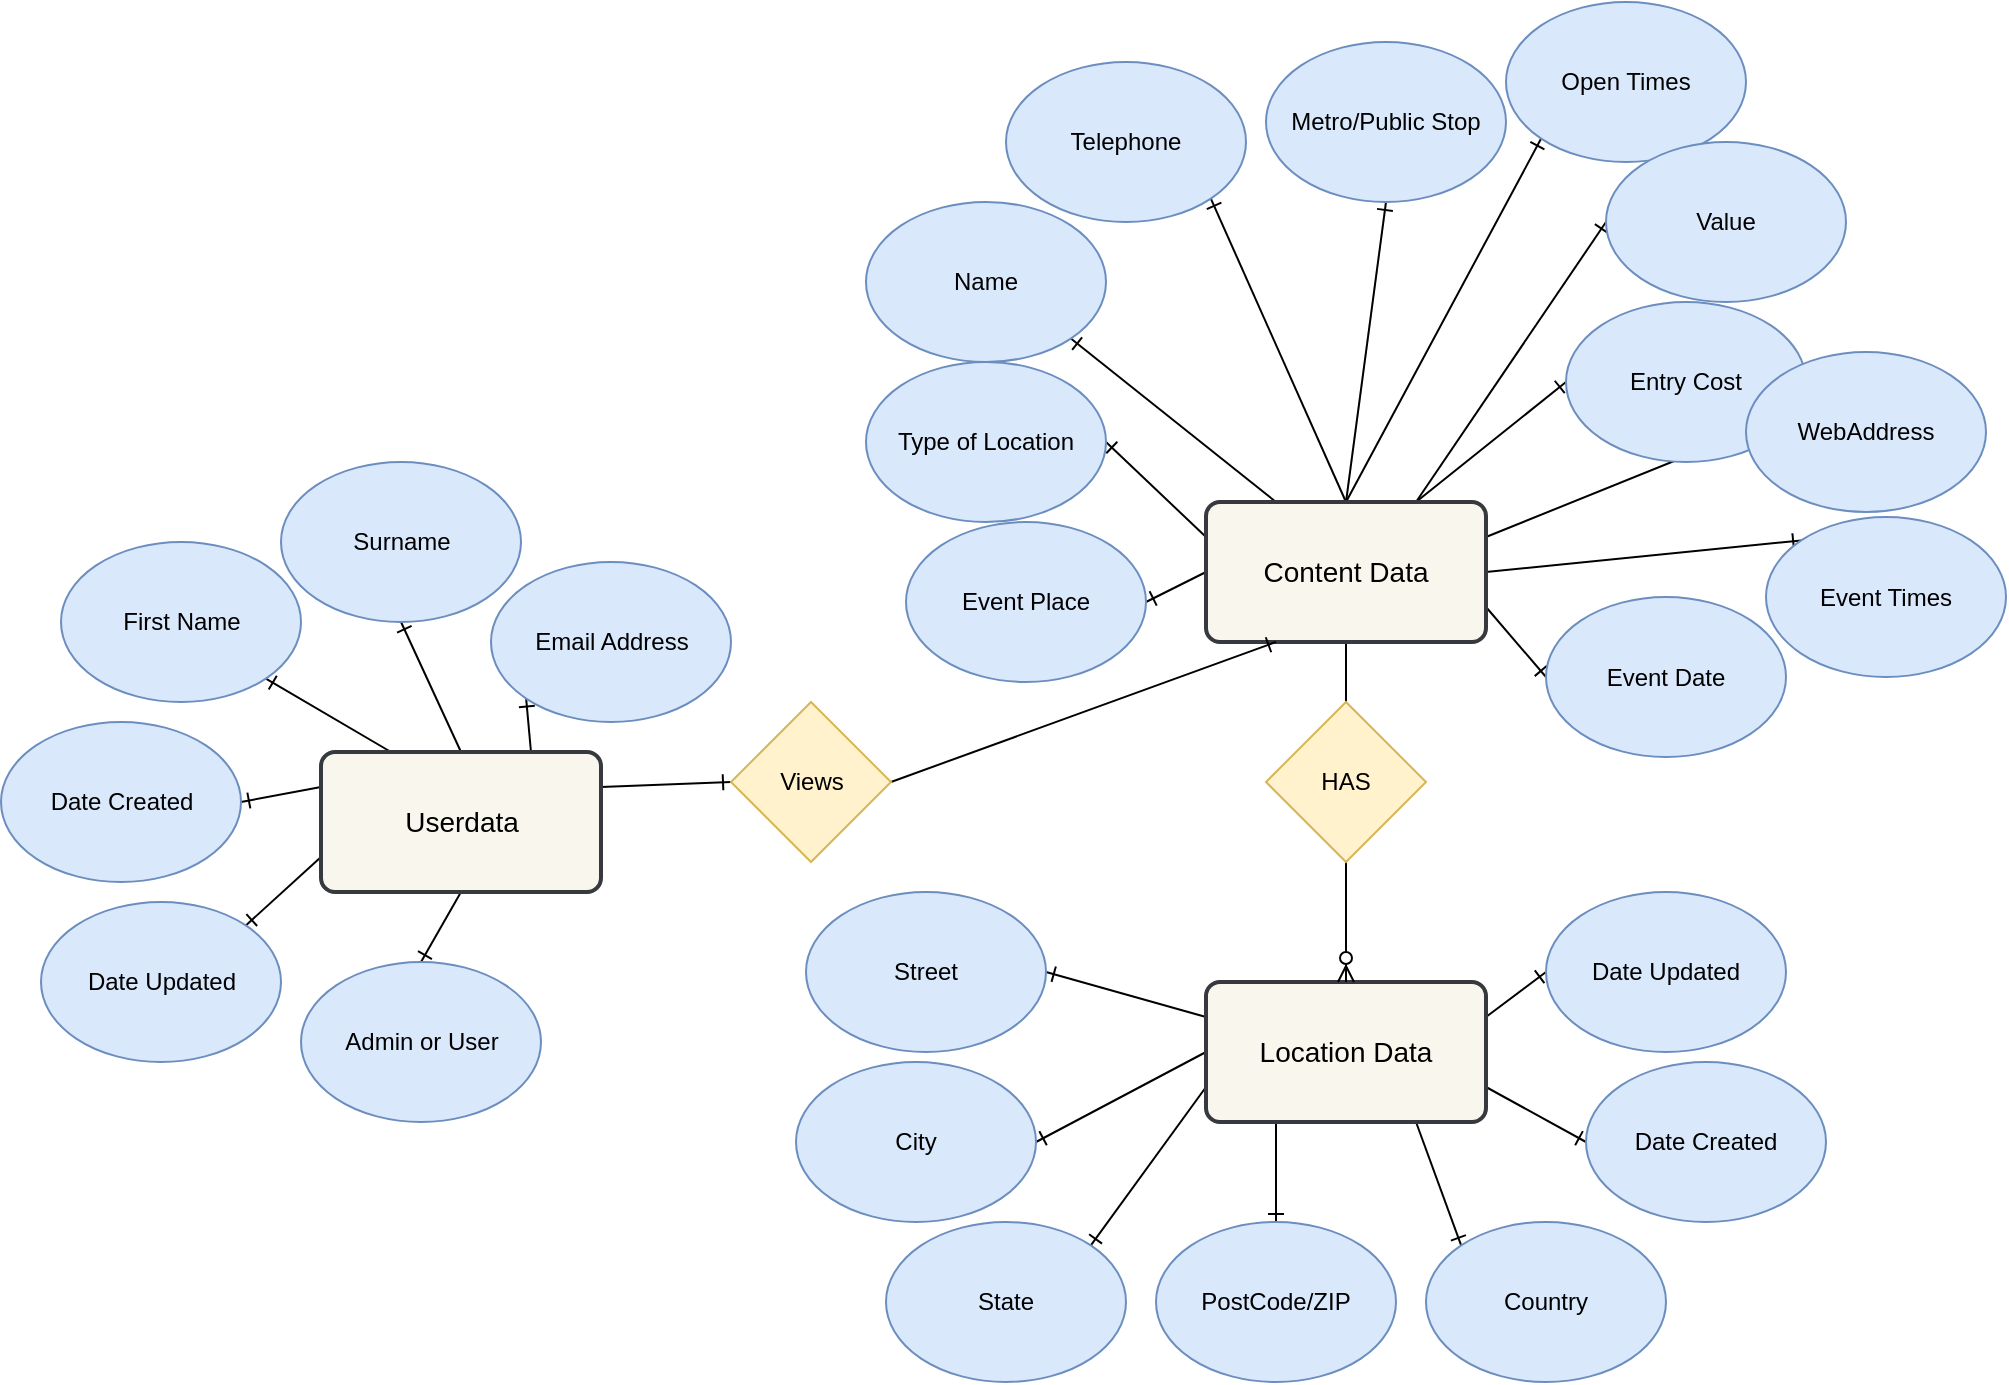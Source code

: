 <mxfile version="10.5.3" type="device"><diagram id="cPPOKAvAwtMJEJUHHUem" name="Page-1"><mxGraphModel dx="2246" dy="1882" grid="1" gridSize="10" guides="1" tooltips="1" connect="1" arrows="1" fold="1" page="1" pageScale="1" pageWidth="850" pageHeight="1100" math="0" shadow="0"><root><mxCell id="0"/><mxCell id="1" parent="0"/><mxCell id="7C-8DCldgCUTnvShZIs_-27" style="edgeStyle=none;rounded=0;orthogonalLoop=1;jettySize=auto;html=1;exitX=0.5;exitY=1;exitDx=0;exitDy=0;entryX=0.5;entryY=0;entryDx=0;entryDy=0;endArrow=none;endFill=0;" edge="1" parent="1" source="7C-8DCldgCUTnvShZIs_-1" target="7C-8DCldgCUTnvShZIs_-25"><mxGeometry relative="1" as="geometry"/></mxCell><mxCell id="7C-8DCldgCUTnvShZIs_-39" style="edgeStyle=none;rounded=0;orthogonalLoop=1;jettySize=auto;html=1;exitX=0;exitY=0.5;exitDx=0;exitDy=0;entryX=1;entryY=0.5;entryDx=0;entryDy=0;endArrow=ERone;endFill=0;" edge="1" parent="1" source="7C-8DCldgCUTnvShZIs_-1" target="7C-8DCldgCUTnvShZIs_-38"><mxGeometry relative="1" as="geometry"/></mxCell><mxCell id="7C-8DCldgCUTnvShZIs_-40" style="edgeStyle=none;rounded=0;orthogonalLoop=1;jettySize=auto;html=1;exitX=0;exitY=0.25;exitDx=0;exitDy=0;entryX=1;entryY=0.5;entryDx=0;entryDy=0;endArrow=ERone;endFill=0;" edge="1" parent="1" source="7C-8DCldgCUTnvShZIs_-1" target="7C-8DCldgCUTnvShZIs_-35"><mxGeometry relative="1" as="geometry"/></mxCell><mxCell id="7C-8DCldgCUTnvShZIs_-41" style="edgeStyle=none;rounded=0;orthogonalLoop=1;jettySize=auto;html=1;exitX=0.25;exitY=0;exitDx=0;exitDy=0;entryX=1;entryY=1;entryDx=0;entryDy=0;endArrow=ERone;endFill=0;" edge="1" parent="1" source="7C-8DCldgCUTnvShZIs_-1" target="7C-8DCldgCUTnvShZIs_-32"><mxGeometry relative="1" as="geometry"/></mxCell><mxCell id="7C-8DCldgCUTnvShZIs_-42" style="edgeStyle=none;rounded=0;orthogonalLoop=1;jettySize=auto;html=1;exitX=0.5;exitY=0;exitDx=0;exitDy=0;entryX=1;entryY=1;entryDx=0;entryDy=0;endArrow=ERone;endFill=0;" edge="1" parent="1" source="7C-8DCldgCUTnvShZIs_-1" target="7C-8DCldgCUTnvShZIs_-31"><mxGeometry relative="1" as="geometry"/></mxCell><mxCell id="7C-8DCldgCUTnvShZIs_-43" style="edgeStyle=none;rounded=0;orthogonalLoop=1;jettySize=auto;html=1;exitX=0.5;exitY=0;exitDx=0;exitDy=0;entryX=0.5;entryY=1;entryDx=0;entryDy=0;endArrow=ERone;endFill=0;" edge="1" parent="1" source="7C-8DCldgCUTnvShZIs_-1" target="7C-8DCldgCUTnvShZIs_-30"><mxGeometry relative="1" as="geometry"/></mxCell><mxCell id="7C-8DCldgCUTnvShZIs_-44" style="edgeStyle=none;rounded=0;orthogonalLoop=1;jettySize=auto;html=1;exitX=0.5;exitY=0;exitDx=0;exitDy=0;entryX=0;entryY=1;entryDx=0;entryDy=0;endArrow=ERone;endFill=0;" edge="1" parent="1" source="7C-8DCldgCUTnvShZIs_-1" target="7C-8DCldgCUTnvShZIs_-29"><mxGeometry relative="1" as="geometry"/></mxCell><mxCell id="7C-8DCldgCUTnvShZIs_-45" style="edgeStyle=none;rounded=0;orthogonalLoop=1;jettySize=auto;html=1;exitX=0.75;exitY=0;exitDx=0;exitDy=0;entryX=0;entryY=0.5;entryDx=0;entryDy=0;endArrow=ERone;endFill=0;" edge="1" parent="1" source="7C-8DCldgCUTnvShZIs_-1" target="7C-8DCldgCUTnvShZIs_-34"><mxGeometry relative="1" as="geometry"/></mxCell><mxCell id="7C-8DCldgCUTnvShZIs_-46" style="edgeStyle=none;rounded=0;orthogonalLoop=1;jettySize=auto;html=1;exitX=0.75;exitY=0;exitDx=0;exitDy=0;entryX=0;entryY=0.5;entryDx=0;entryDy=0;endArrow=ERone;endFill=0;" edge="1" parent="1" source="7C-8DCldgCUTnvShZIs_-1" target="7C-8DCldgCUTnvShZIs_-28"><mxGeometry relative="1" as="geometry"/></mxCell><mxCell id="7C-8DCldgCUTnvShZIs_-47" style="edgeStyle=none;rounded=0;orthogonalLoop=1;jettySize=auto;html=1;exitX=1;exitY=0.25;exitDx=0;exitDy=0;entryX=0;entryY=0.5;entryDx=0;entryDy=0;endArrow=ERone;endFill=0;" edge="1" parent="1" source="7C-8DCldgCUTnvShZIs_-1" target="7C-8DCldgCUTnvShZIs_-33"><mxGeometry relative="1" as="geometry"/></mxCell><mxCell id="7C-8DCldgCUTnvShZIs_-48" style="edgeStyle=none;rounded=0;orthogonalLoop=1;jettySize=auto;html=1;exitX=1;exitY=0.5;exitDx=0;exitDy=0;entryX=0;entryY=0;entryDx=0;entryDy=0;endArrow=ERone;endFill=0;" edge="1" parent="1" source="7C-8DCldgCUTnvShZIs_-1" target="7C-8DCldgCUTnvShZIs_-37"><mxGeometry relative="1" as="geometry"/></mxCell><mxCell id="7C-8DCldgCUTnvShZIs_-49" style="edgeStyle=none;rounded=0;orthogonalLoop=1;jettySize=auto;html=1;exitX=1;exitY=0.75;exitDx=0;exitDy=0;entryX=0;entryY=0.5;entryDx=0;entryDy=0;endArrow=ERone;endFill=0;" edge="1" parent="1" source="7C-8DCldgCUTnvShZIs_-1" target="7C-8DCldgCUTnvShZIs_-36"><mxGeometry relative="1" as="geometry"/></mxCell><mxCell id="7C-8DCldgCUTnvShZIs_-1" value="Content Data" style="strokeWidth=2;rounded=1;arcSize=10;whiteSpace=wrap;html=1;align=center;fontSize=14;fillColor=#f9f7ed;strokeColor=#36393d;" vertex="1" parent="1"><mxGeometry x="450" y="190" width="140" height="70" as="geometry"/></mxCell><mxCell id="7C-8DCldgCUTnvShZIs_-50" style="edgeStyle=none;rounded=0;orthogonalLoop=1;jettySize=auto;html=1;exitX=0.5;exitY=1;exitDx=0;exitDy=0;entryX=0.5;entryY=0;entryDx=0;entryDy=0;endArrow=ERone;endFill=0;" edge="1" parent="1" source="7C-8DCldgCUTnvShZIs_-2" target="7C-8DCldgCUTnvShZIs_-9"><mxGeometry relative="1" as="geometry"/></mxCell><mxCell id="7C-8DCldgCUTnvShZIs_-51" style="edgeStyle=none;rounded=0;orthogonalLoop=1;jettySize=auto;html=1;exitX=0;exitY=0.75;exitDx=0;exitDy=0;entryX=1;entryY=0;entryDx=0;entryDy=0;endArrow=ERone;endFill=0;" edge="1" parent="1" source="7C-8DCldgCUTnvShZIs_-2" target="7C-8DCldgCUTnvShZIs_-8"><mxGeometry relative="1" as="geometry"/></mxCell><mxCell id="7C-8DCldgCUTnvShZIs_-52" style="edgeStyle=none;rounded=0;orthogonalLoop=1;jettySize=auto;html=1;exitX=0;exitY=0.25;exitDx=0;exitDy=0;entryX=1;entryY=0.5;entryDx=0;entryDy=0;endArrow=ERone;endFill=0;" edge="1" parent="1" source="7C-8DCldgCUTnvShZIs_-2" target="7C-8DCldgCUTnvShZIs_-7"><mxGeometry relative="1" as="geometry"/></mxCell><mxCell id="7C-8DCldgCUTnvShZIs_-53" style="edgeStyle=none;rounded=0;orthogonalLoop=1;jettySize=auto;html=1;exitX=0.25;exitY=0;exitDx=0;exitDy=0;entryX=1;entryY=1;entryDx=0;entryDy=0;endArrow=ERone;endFill=0;" edge="1" parent="1" source="7C-8DCldgCUTnvShZIs_-2" target="7C-8DCldgCUTnvShZIs_-4"><mxGeometry relative="1" as="geometry"/></mxCell><mxCell id="7C-8DCldgCUTnvShZIs_-54" style="edgeStyle=none;rounded=0;orthogonalLoop=1;jettySize=auto;html=1;exitX=0.5;exitY=0;exitDx=0;exitDy=0;entryX=0.5;entryY=1;entryDx=0;entryDy=0;endArrow=ERone;endFill=0;" edge="1" parent="1" source="7C-8DCldgCUTnvShZIs_-2" target="7C-8DCldgCUTnvShZIs_-5"><mxGeometry relative="1" as="geometry"/></mxCell><mxCell id="7C-8DCldgCUTnvShZIs_-55" style="edgeStyle=none;rounded=0;orthogonalLoop=1;jettySize=auto;html=1;exitX=0.75;exitY=0;exitDx=0;exitDy=0;entryX=0;entryY=1;entryDx=0;entryDy=0;endArrow=ERone;endFill=0;" edge="1" parent="1" source="7C-8DCldgCUTnvShZIs_-2" target="7C-8DCldgCUTnvShZIs_-6"><mxGeometry relative="1" as="geometry"/></mxCell><mxCell id="7C-8DCldgCUTnvShZIs_-59" style="edgeStyle=none;rounded=0;orthogonalLoop=1;jettySize=auto;html=1;exitX=1;exitY=0.25;exitDx=0;exitDy=0;entryX=0;entryY=0.5;entryDx=0;entryDy=0;endArrow=ERone;endFill=0;" edge="1" parent="1" source="7C-8DCldgCUTnvShZIs_-2" target="7C-8DCldgCUTnvShZIs_-58"><mxGeometry relative="1" as="geometry"/></mxCell><mxCell id="7C-8DCldgCUTnvShZIs_-2" value="Userdata" style="strokeWidth=2;rounded=1;arcSize=10;whiteSpace=wrap;html=1;align=center;fontSize=14;fillColor=#f9f7ed;strokeColor=#36393d;" vertex="1" parent="1"><mxGeometry x="7.5" y="315" width="140" height="70" as="geometry"/></mxCell><mxCell id="7C-8DCldgCUTnvShZIs_-18" style="rounded=0;orthogonalLoop=1;jettySize=auto;html=1;exitX=0;exitY=0.25;exitDx=0;exitDy=0;entryX=1;entryY=0.5;entryDx=0;entryDy=0;endArrow=ERone;endFill=0;" edge="1" parent="1" source="7C-8DCldgCUTnvShZIs_-3" target="7C-8DCldgCUTnvShZIs_-10"><mxGeometry relative="1" as="geometry"/></mxCell><mxCell id="7C-8DCldgCUTnvShZIs_-19" style="edgeStyle=none;rounded=0;orthogonalLoop=1;jettySize=auto;html=1;exitX=0;exitY=0.5;exitDx=0;exitDy=0;entryX=1;entryY=0.5;entryDx=0;entryDy=0;endArrow=ERone;endFill=0;" edge="1" parent="1" source="7C-8DCldgCUTnvShZIs_-3" target="7C-8DCldgCUTnvShZIs_-11"><mxGeometry relative="1" as="geometry"/></mxCell><mxCell id="7C-8DCldgCUTnvShZIs_-20" style="edgeStyle=none;rounded=0;orthogonalLoop=1;jettySize=auto;html=1;exitX=0;exitY=0.75;exitDx=0;exitDy=0;entryX=1;entryY=0;entryDx=0;entryDy=0;endArrow=ERone;endFill=0;" edge="1" parent="1" source="7C-8DCldgCUTnvShZIs_-3" target="7C-8DCldgCUTnvShZIs_-13"><mxGeometry relative="1" as="geometry"/></mxCell><mxCell id="7C-8DCldgCUTnvShZIs_-21" style="edgeStyle=none;rounded=0;orthogonalLoop=1;jettySize=auto;html=1;exitX=0.25;exitY=1;exitDx=0;exitDy=0;entryX=0.5;entryY=0;entryDx=0;entryDy=0;endArrow=ERone;endFill=0;" edge="1" parent="1" source="7C-8DCldgCUTnvShZIs_-3" target="7C-8DCldgCUTnvShZIs_-12"><mxGeometry relative="1" as="geometry"/></mxCell><mxCell id="7C-8DCldgCUTnvShZIs_-22" style="edgeStyle=none;rounded=0;orthogonalLoop=1;jettySize=auto;html=1;exitX=0.75;exitY=1;exitDx=0;exitDy=0;entryX=0;entryY=0;entryDx=0;entryDy=0;endArrow=ERone;endFill=0;" edge="1" parent="1" source="7C-8DCldgCUTnvShZIs_-3" target="7C-8DCldgCUTnvShZIs_-14"><mxGeometry relative="1" as="geometry"/></mxCell><mxCell id="7C-8DCldgCUTnvShZIs_-23" style="edgeStyle=none;rounded=0;orthogonalLoop=1;jettySize=auto;html=1;exitX=1;exitY=0.75;exitDx=0;exitDy=0;entryX=0;entryY=0.5;entryDx=0;entryDy=0;endArrow=ERone;endFill=0;" edge="1" parent="1" source="7C-8DCldgCUTnvShZIs_-3" target="7C-8DCldgCUTnvShZIs_-16"><mxGeometry relative="1" as="geometry"/></mxCell><mxCell id="7C-8DCldgCUTnvShZIs_-24" style="edgeStyle=none;rounded=0;orthogonalLoop=1;jettySize=auto;html=1;exitX=1;exitY=0.25;exitDx=0;exitDy=0;entryX=0;entryY=0.5;entryDx=0;entryDy=0;endArrow=ERone;endFill=0;" edge="1" parent="1" source="7C-8DCldgCUTnvShZIs_-3" target="7C-8DCldgCUTnvShZIs_-17"><mxGeometry relative="1" as="geometry"/></mxCell><mxCell id="7C-8DCldgCUTnvShZIs_-3" value="Location Data" style="strokeWidth=2;rounded=1;arcSize=10;whiteSpace=wrap;html=1;align=center;fontSize=14;fillColor=#f9f7ed;strokeColor=#36393d;" vertex="1" parent="1"><mxGeometry x="450" y="430" width="140" height="70" as="geometry"/></mxCell><mxCell id="7C-8DCldgCUTnvShZIs_-4" value="First Name" style="ellipse;whiteSpace=wrap;html=1;fillColor=#dae8fc;strokeColor=#6c8ebf;" vertex="1" parent="1"><mxGeometry x="-122.5" y="210" width="120" height="80" as="geometry"/></mxCell><mxCell id="7C-8DCldgCUTnvShZIs_-5" value="Surname" style="ellipse;whiteSpace=wrap;html=1;fillColor=#dae8fc;strokeColor=#6c8ebf;" vertex="1" parent="1"><mxGeometry x="-12.5" y="170" width="120" height="80" as="geometry"/></mxCell><mxCell id="7C-8DCldgCUTnvShZIs_-6" value="Email Address" style="ellipse;whiteSpace=wrap;html=1;fillColor=#dae8fc;strokeColor=#6c8ebf;" vertex="1" parent="1"><mxGeometry x="92.5" y="220" width="120" height="80" as="geometry"/></mxCell><mxCell id="7C-8DCldgCUTnvShZIs_-7" value="Date Created" style="ellipse;whiteSpace=wrap;html=1;fillColor=#dae8fc;strokeColor=#6c8ebf;" vertex="1" parent="1"><mxGeometry x="-152.5" y="300" width="120" height="80" as="geometry"/></mxCell><mxCell id="7C-8DCldgCUTnvShZIs_-8" value="Date Updated" style="ellipse;whiteSpace=wrap;html=1;fillColor=#dae8fc;strokeColor=#6c8ebf;" vertex="1" parent="1"><mxGeometry x="-132.5" y="390" width="120" height="80" as="geometry"/></mxCell><mxCell id="7C-8DCldgCUTnvShZIs_-9" value="Admin or User" style="ellipse;whiteSpace=wrap;html=1;fillColor=#dae8fc;strokeColor=#6c8ebf;" vertex="1" parent="1"><mxGeometry x="-2.5" y="420" width="120" height="80" as="geometry"/></mxCell><mxCell id="7C-8DCldgCUTnvShZIs_-10" value="Street" style="ellipse;whiteSpace=wrap;html=1;fillColor=#dae8fc;strokeColor=#6c8ebf;" vertex="1" parent="1"><mxGeometry x="250" y="385" width="120" height="80" as="geometry"/></mxCell><mxCell id="7C-8DCldgCUTnvShZIs_-11" value="City" style="ellipse;whiteSpace=wrap;html=1;fillColor=#dae8fc;strokeColor=#6c8ebf;" vertex="1" parent="1"><mxGeometry x="245" y="470" width="120" height="80" as="geometry"/></mxCell><mxCell id="7C-8DCldgCUTnvShZIs_-12" value="PostCode/ZIP" style="ellipse;whiteSpace=wrap;html=1;fillColor=#dae8fc;strokeColor=#6c8ebf;" vertex="1" parent="1"><mxGeometry x="425" y="550" width="120" height="80" as="geometry"/></mxCell><mxCell id="7C-8DCldgCUTnvShZIs_-13" value="State" style="ellipse;whiteSpace=wrap;html=1;fillColor=#dae8fc;strokeColor=#6c8ebf;" vertex="1" parent="1"><mxGeometry x="290" y="550" width="120" height="80" as="geometry"/></mxCell><mxCell id="7C-8DCldgCUTnvShZIs_-14" value="Country" style="ellipse;whiteSpace=wrap;html=1;fillColor=#dae8fc;strokeColor=#6c8ebf;" vertex="1" parent="1"><mxGeometry x="560" y="550" width="120" height="80" as="geometry"/></mxCell><mxCell id="7C-8DCldgCUTnvShZIs_-16" value="Date Created" style="ellipse;whiteSpace=wrap;html=1;fillColor=#dae8fc;strokeColor=#6c8ebf;" vertex="1" parent="1"><mxGeometry x="640" y="470" width="120" height="80" as="geometry"/></mxCell><mxCell id="7C-8DCldgCUTnvShZIs_-17" value="Date Updated" style="ellipse;whiteSpace=wrap;html=1;fillColor=#dae8fc;strokeColor=#6c8ebf;" vertex="1" parent="1"><mxGeometry x="620" y="385" width="120" height="80" as="geometry"/></mxCell><mxCell id="7C-8DCldgCUTnvShZIs_-26" style="edgeStyle=none;rounded=0;orthogonalLoop=1;jettySize=auto;html=1;exitX=0.5;exitY=1;exitDx=0;exitDy=0;entryX=0.5;entryY=0;entryDx=0;entryDy=0;endArrow=ERzeroToMany;endFill=1;" edge="1" parent="1" source="7C-8DCldgCUTnvShZIs_-25" target="7C-8DCldgCUTnvShZIs_-3"><mxGeometry relative="1" as="geometry"/></mxCell><mxCell id="7C-8DCldgCUTnvShZIs_-25" value="HAS" style="rhombus;whiteSpace=wrap;html=1;fillColor=#fff2cc;strokeColor=#d6b656;" vertex="1" parent="1"><mxGeometry x="480" y="290" width="80" height="80" as="geometry"/></mxCell><mxCell id="7C-8DCldgCUTnvShZIs_-28" value="Entry Cost" style="ellipse;whiteSpace=wrap;html=1;fillColor=#dae8fc;strokeColor=#6c8ebf;" vertex="1" parent="1"><mxGeometry x="630" y="90" width="120" height="80" as="geometry"/></mxCell><mxCell id="7C-8DCldgCUTnvShZIs_-29" value="Open Times" style="ellipse;whiteSpace=wrap;html=1;fillColor=#dae8fc;strokeColor=#6c8ebf;" vertex="1" parent="1"><mxGeometry x="600" y="-60" width="120" height="80" as="geometry"/></mxCell><mxCell id="7C-8DCldgCUTnvShZIs_-30" value="Metro/Public Stop" style="ellipse;whiteSpace=wrap;html=1;fillColor=#dae8fc;strokeColor=#6c8ebf;" vertex="1" parent="1"><mxGeometry x="480" y="-40" width="120" height="80" as="geometry"/></mxCell><mxCell id="7C-8DCldgCUTnvShZIs_-31" value="Telephone" style="ellipse;whiteSpace=wrap;html=1;fillColor=#dae8fc;strokeColor=#6c8ebf;" vertex="1" parent="1"><mxGeometry x="350" y="-30" width="120" height="80" as="geometry"/></mxCell><mxCell id="7C-8DCldgCUTnvShZIs_-32" value="Name" style="ellipse;whiteSpace=wrap;html=1;fillColor=#dae8fc;strokeColor=#6c8ebf;" vertex="1" parent="1"><mxGeometry x="280" y="40" width="120" height="80" as="geometry"/></mxCell><mxCell id="7C-8DCldgCUTnvShZIs_-33" value="WebAddress" style="ellipse;whiteSpace=wrap;html=1;fillColor=#dae8fc;strokeColor=#6c8ebf;" vertex="1" parent="1"><mxGeometry x="720" y="115" width="120" height="80" as="geometry"/></mxCell><mxCell id="7C-8DCldgCUTnvShZIs_-34" value="&lt;div&gt;Value&lt;/div&gt;" style="ellipse;whiteSpace=wrap;html=1;fillColor=#dae8fc;strokeColor=#6c8ebf;" vertex="1" parent="1"><mxGeometry x="650" y="10" width="120" height="80" as="geometry"/></mxCell><mxCell id="7C-8DCldgCUTnvShZIs_-35" value="Type of Location" style="ellipse;whiteSpace=wrap;html=1;fillColor=#dae8fc;strokeColor=#6c8ebf;" vertex="1" parent="1"><mxGeometry x="280" y="120" width="120" height="80" as="geometry"/></mxCell><mxCell id="7C-8DCldgCUTnvShZIs_-36" value="Event Date" style="ellipse;whiteSpace=wrap;html=1;fillColor=#dae8fc;strokeColor=#6c8ebf;" vertex="1" parent="1"><mxGeometry x="620" y="237.5" width="120" height="80" as="geometry"/></mxCell><mxCell id="7C-8DCldgCUTnvShZIs_-37" value="Event Times" style="ellipse;whiteSpace=wrap;html=1;fillColor=#dae8fc;strokeColor=#6c8ebf;" vertex="1" parent="1"><mxGeometry x="730" y="197.5" width="120" height="80" as="geometry"/></mxCell><mxCell id="7C-8DCldgCUTnvShZIs_-38" value="Event Place" style="ellipse;whiteSpace=wrap;html=1;fillColor=#dae8fc;strokeColor=#6c8ebf;" vertex="1" parent="1"><mxGeometry x="300" y="200" width="120" height="80" as="geometry"/></mxCell><mxCell id="7C-8DCldgCUTnvShZIs_-60" style="edgeStyle=none;rounded=0;orthogonalLoop=1;jettySize=auto;html=1;exitX=1;exitY=0.5;exitDx=0;exitDy=0;entryX=0.25;entryY=1;entryDx=0;entryDy=0;endArrow=ERone;endFill=0;" edge="1" parent="1" source="7C-8DCldgCUTnvShZIs_-58" target="7C-8DCldgCUTnvShZIs_-1"><mxGeometry relative="1" as="geometry"/></mxCell><mxCell id="7C-8DCldgCUTnvShZIs_-58" value="Views" style="rhombus;whiteSpace=wrap;html=1;fillColor=#fff2cc;strokeColor=#d6b656;" vertex="1" parent="1"><mxGeometry x="212.5" y="290" width="80" height="80" as="geometry"/></mxCell></root></mxGraphModel></diagram></mxfile>